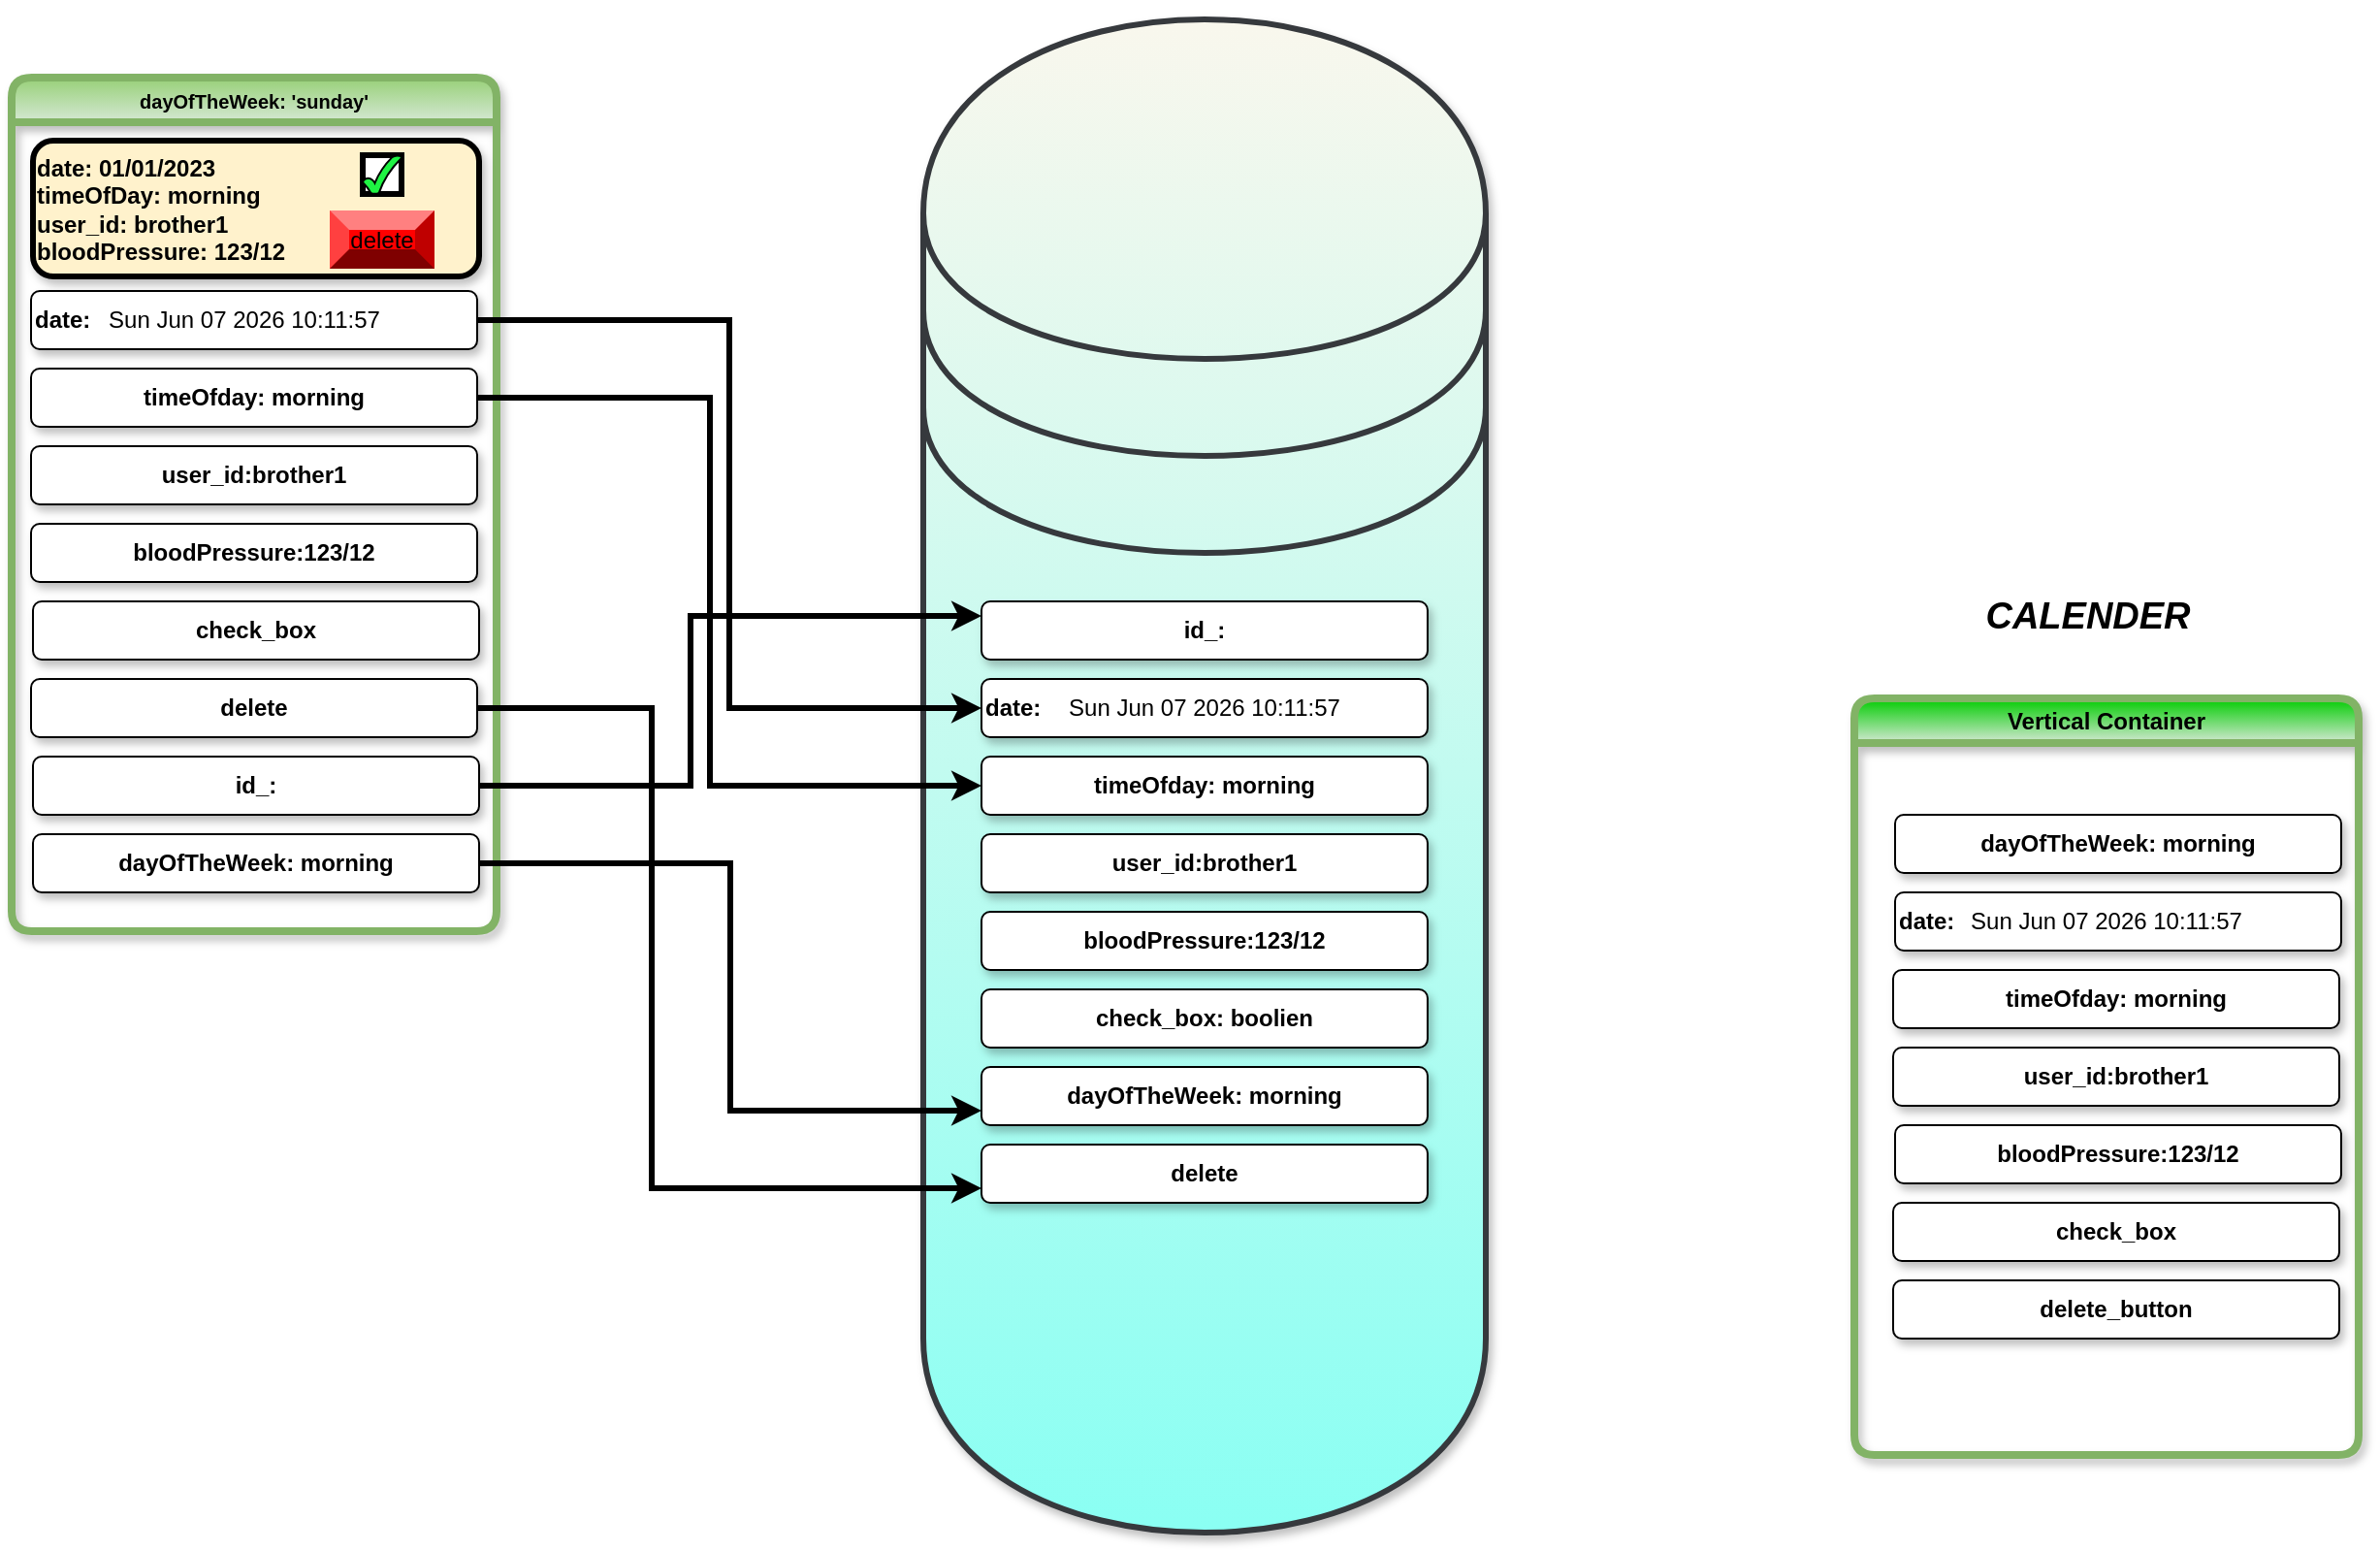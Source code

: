 <mxfile version="21.0.6" type="github">
  <diagram name="Page-1" id="TWToeqbnHmtvmzS3LOs3">
    <mxGraphModel dx="3674" dy="1120" grid="1" gridSize="10" guides="1" tooltips="1" connect="1" arrows="1" fold="1" page="1" pageScale="1" pageWidth="1600" pageHeight="900" math="0" shadow="0">
      <root>
        <mxCell id="0" />
        <mxCell id="1" parent="0" />
        <mxCell id="vwJP4W1zADHUCNo8CIFC-2" value="&lt;font size=&quot;1&quot;&gt;dayOfTheWeek: &#39;sunday&#39;&lt;/font&gt;" style="swimlane;whiteSpace=wrap;html=1;fillColor=#D5E8D4;strokeColor=#82b366;gradientColor=#97d077;fontStyle=1;fontFamily=Helvetica;movable=1;resizable=1;rotatable=1;deletable=1;editable=1;locked=0;connectable=1;swimlaneBody=1;swimlaneFillColor=none;strokeWidth=4;gradientDirection=north;rounded=1;shadow=1;glass=0;" parent="1" vertex="1">
          <mxGeometry x="-1380" y="70" width="250" height="440" as="geometry" />
        </mxCell>
        <mxCell id="vwJP4W1zADHUCNo8CIFC-6" value="" style="whiteSpace=wrap;html=1;aspect=fixed;" parent="vwJP4W1zADHUCNo8CIFC-2" vertex="1">
          <mxGeometry x="200" y="60" width="15" height="15" as="geometry" />
        </mxCell>
        <mxCell id="vwJP4W1zADHUCNo8CIFC-43" value="&lt;b&gt;date:&amp;nbsp;&lt;/b&gt;" style="rounded=1;whiteSpace=wrap;html=1;align=left;shadow=1;" parent="vwJP4W1zADHUCNo8CIFC-2" vertex="1">
          <mxGeometry x="10" y="110" width="230" height="30" as="geometry" />
        </mxCell>
        <mxCell id="vwJP4W1zADHUCNo8CIFC-46" value="bloodPressure:123/12" style="rounded=1;whiteSpace=wrap;html=1;fontStyle=1;shadow=1;" parent="vwJP4W1zADHUCNo8CIFC-2" vertex="1">
          <mxGeometry x="10" y="230" width="230" height="30" as="geometry" />
        </mxCell>
        <mxCell id="vwJP4W1zADHUCNo8CIFC-45" value="&lt;b&gt;user_id:brother1&lt;/b&gt;" style="rounded=1;whiteSpace=wrap;html=1;shadow=1;" parent="vwJP4W1zADHUCNo8CIFC-2" vertex="1">
          <mxGeometry x="10" y="190" width="230" height="30" as="geometry" />
        </mxCell>
        <mxCell id="vwJP4W1zADHUCNo8CIFC-44" value="timeOfday: morning" style="rounded=1;whiteSpace=wrap;html=1;fontStyle=1;shadow=1;" parent="vwJP4W1zADHUCNo8CIFC-2" vertex="1">
          <mxGeometry x="10" y="150" width="230" height="30" as="geometry" />
        </mxCell>
        <mxCell id="vwJP4W1zADHUCNo8CIFC-48" value="&lt;b&gt;check_box&lt;/b&gt;" style="rounded=1;whiteSpace=wrap;html=1;shadow=1;" parent="vwJP4W1zADHUCNo8CIFC-2" vertex="1">
          <mxGeometry x="11" y="270" width="230" height="30" as="geometry" />
        </mxCell>
        <mxCell id="vwJP4W1zADHUCNo8CIFC-47" value="&lt;b&gt;delete&lt;/b&gt;" style="rounded=1;whiteSpace=wrap;html=1;shadow=1;" parent="vwJP4W1zADHUCNo8CIFC-2" vertex="1">
          <mxGeometry x="10" y="310" width="230" height="30" as="geometry" />
        </mxCell>
        <UserObject label="%date{ddd mmm dd yyyy HH:MM:ss}%" placeholders="1" id="vwJP4W1zADHUCNo8CIFC-49">
          <mxCell style="text;html=1;strokeColor=none;fillColor=none;align=center;verticalAlign=middle;whiteSpace=wrap;overflow=hidden;" parent="vwJP4W1zADHUCNo8CIFC-2" vertex="1">
            <mxGeometry x="40" y="115" width="160" height="20" as="geometry" />
          </mxCell>
        </UserObject>
        <mxCell id="vwJP4W1zADHUCNo8CIFC-7" value="&lt;b&gt;date: 01/01/2023&lt;br&gt;timeOfDay: morning&lt;br&gt;user_id: brother1&lt;br&gt;bloodPressure: 123/12&lt;br&gt;&lt;/b&gt;" style="rounded=1;whiteSpace=wrap;html=1;align=left;movable=1;resizable=1;rotatable=1;deletable=1;editable=1;locked=0;connectable=1;container=1;strokeWidth=3;shadow=1;fillColor=#FFF2CC;" parent="vwJP4W1zADHUCNo8CIFC-2" vertex="1">
          <mxGeometry x="11" y="32.5" width="230" height="70" as="geometry" />
        </mxCell>
        <mxCell id="vwJP4W1zADHUCNo8CIFC-36" value="delete" style="labelPosition=center;verticalLabelPosition=middle;align=center;html=1;shape=mxgraph.basic.shaded_button;dx=10;fillColor=#FF0000;strokeColor=none;whiteSpace=wrap;" parent="vwJP4W1zADHUCNo8CIFC-7" vertex="1">
          <mxGeometry x="153" y="36" width="54" height="30" as="geometry" />
        </mxCell>
        <mxCell id="vwJP4W1zADHUCNo8CIFC-16" value="" style="whiteSpace=wrap;html=1;aspect=fixed;strokeWidth=3;" parent="vwJP4W1zADHUCNo8CIFC-7" vertex="1">
          <mxGeometry x="170" y="7.5" width="20" height="20" as="geometry" />
        </mxCell>
        <mxCell id="vwJP4W1zADHUCNo8CIFC-19" value="" style="verticalLabelPosition=bottom;verticalAlign=top;html=1;shape=mxgraph.basic.tick;fillColor=#1ff443;" parent="vwJP4W1zADHUCNo8CIFC-7" vertex="1">
          <mxGeometry x="170" y="7.5" width="20" height="20" as="geometry" />
        </mxCell>
        <mxCell id="vwJP4W1zADHUCNo8CIFC-17" style="edgeStyle=orthogonalEdgeStyle;rounded=0;orthogonalLoop=1;jettySize=auto;html=1;exitX=0.5;exitY=1;exitDx=0;exitDy=0;" parent="vwJP4W1zADHUCNo8CIFC-2" source="vwJP4W1zADHUCNo8CIFC-7" target="vwJP4W1zADHUCNo8CIFC-7" edge="1">
          <mxGeometry relative="1" as="geometry" />
        </mxCell>
        <mxCell id="ULSatKOnPQzvYYHol4TG-25" value="&lt;b&gt;id_:&lt;/b&gt;" style="rounded=1;whiteSpace=wrap;html=1;shadow=1;movable=1;resizable=1;rotatable=1;deletable=1;editable=1;locked=0;connectable=1;" vertex="1" parent="vwJP4W1zADHUCNo8CIFC-2">
          <mxGeometry x="11" y="350" width="230" height="30" as="geometry" />
        </mxCell>
        <mxCell id="ULSatKOnPQzvYYHol4TG-29" value="&lt;b&gt;dayOfTheWeek: morning&lt;/b&gt;" style="rounded=1;whiteSpace=wrap;html=1;shadow=1;movable=1;resizable=1;rotatable=1;deletable=1;editable=1;locked=0;connectable=1;" vertex="1" parent="vwJP4W1zADHUCNo8CIFC-2">
          <mxGeometry x="11" y="390" width="230" height="30" as="geometry" />
        </mxCell>
        <mxCell id="vwJP4W1zADHUCNo8CIFC-51" value="" style="shape=datastore;whiteSpace=wrap;html=1;strokeWidth=3;shadow=1;fillColor=#f9f7ed;strokeColor=#36393d;gradientColor=#8AFFF3;movable=0;resizable=0;rotatable=0;deletable=0;editable=0;locked=1;connectable=0;" parent="1" vertex="1">
          <mxGeometry x="-910" y="40" width="290" height="780" as="geometry" />
        </mxCell>
        <mxCell id="vwJP4W1zADHUCNo8CIFC-52" value="&lt;b&gt;date:&amp;nbsp;&lt;/b&gt;" style="rounded=1;whiteSpace=wrap;html=1;align=left;shadow=1;movable=1;resizable=1;rotatable=1;deletable=1;editable=1;locked=0;connectable=1;" parent="1" vertex="1">
          <mxGeometry x="-880" y="380" width="230" height="30" as="geometry" />
        </mxCell>
        <mxCell id="vwJP4W1zADHUCNo8CIFC-53" value="timeOfday: morning" style="rounded=1;whiteSpace=wrap;html=1;fontStyle=1;shadow=1;movable=1;resizable=1;rotatable=1;deletable=1;editable=1;locked=0;connectable=1;" parent="1" vertex="1">
          <mxGeometry x="-880" y="420" width="230" height="30" as="geometry" />
        </mxCell>
        <mxCell id="vwJP4W1zADHUCNo8CIFC-54" value="&lt;b&gt;user_id:brother1&lt;/b&gt;" style="rounded=1;whiteSpace=wrap;html=1;shadow=1;movable=1;resizable=1;rotatable=1;deletable=1;editable=1;locked=0;connectable=1;" parent="1" vertex="1">
          <mxGeometry x="-880" y="460" width="230" height="30" as="geometry" />
        </mxCell>
        <mxCell id="vwJP4W1zADHUCNo8CIFC-55" value="bloodPressure:123/12" style="rounded=1;whiteSpace=wrap;html=1;fontStyle=1;shadow=1;movable=1;resizable=1;rotatable=1;deletable=1;editable=1;locked=0;connectable=1;" parent="1" vertex="1">
          <mxGeometry x="-880" y="500" width="230" height="30" as="geometry" />
        </mxCell>
        <mxCell id="vwJP4W1zADHUCNo8CIFC-56" value="&lt;b&gt;check_box: boolien&lt;/b&gt;" style="rounded=1;whiteSpace=wrap;html=1;shadow=1;movable=1;resizable=1;rotatable=1;deletable=1;editable=1;locked=0;connectable=1;" parent="1" vertex="1">
          <mxGeometry x="-880" y="540" width="230" height="30" as="geometry" />
        </mxCell>
        <mxCell id="vwJP4W1zADHUCNo8CIFC-57" value="&lt;b&gt;delete&lt;/b&gt;" style="rounded=1;whiteSpace=wrap;html=1;shadow=1;movable=1;resizable=1;rotatable=1;deletable=1;editable=1;locked=0;connectable=1;" parent="1" vertex="1">
          <mxGeometry x="-880" y="620" width="230" height="30" as="geometry" />
        </mxCell>
        <UserObject label="%date{ddd mmm dd yyyy HH:MM:ss}%" placeholders="1" id="vwJP4W1zADHUCNo8CIFC-58">
          <mxCell style="text;html=1;strokeColor=none;fillColor=none;align=center;verticalAlign=middle;whiteSpace=wrap;overflow=hidden;movable=1;resizable=1;rotatable=1;deletable=1;editable=1;locked=0;connectable=1;" parent="1" vertex="1">
            <mxGeometry x="-845" y="385" width="160" height="20" as="geometry" />
          </mxCell>
        </UserObject>
        <mxCell id="vwJP4W1zADHUCNo8CIFC-60" value="&lt;b style=&quot;border-color: var(--border-color);&quot;&gt;dayOfTheWeek: morning&lt;/b&gt;" style="rounded=1;whiteSpace=wrap;html=1;shadow=1;movable=1;resizable=1;rotatable=1;deletable=1;editable=1;locked=0;connectable=1;" parent="1" vertex="1">
          <mxGeometry x="-880" y="580" width="230" height="30" as="geometry" />
        </mxCell>
        <mxCell id="ULSatKOnPQzvYYHol4TG-1" value="Vertical Container" style="swimlane;whiteSpace=wrap;html=1;rounded=1;shadow=1;strokeWidth=4;fillColor=#d5e8d4;strokeColor=#82b366;gradientColor=#00CC00;gradientDirection=north;" vertex="1" parent="1">
          <mxGeometry x="-430" y="390" width="260" height="390" as="geometry" />
        </mxCell>
        <mxCell id="ULSatKOnPQzvYYHol4TG-3" value="&lt;b style=&quot;border-color: var(--border-color);&quot;&gt;dayOfTheWeek: morning&lt;/b&gt;" style="rounded=1;whiteSpace=wrap;html=1;shadow=1;" vertex="1" parent="ULSatKOnPQzvYYHol4TG-1">
          <mxGeometry x="21" y="60" width="230" height="30" as="geometry" />
        </mxCell>
        <mxCell id="ULSatKOnPQzvYYHol4TG-4" value="&lt;b&gt;date:&amp;nbsp;&lt;/b&gt;" style="rounded=1;whiteSpace=wrap;html=1;align=left;shadow=1;" vertex="1" parent="ULSatKOnPQzvYYHol4TG-1">
          <mxGeometry x="21" y="100" width="230" height="30" as="geometry" />
        </mxCell>
        <mxCell id="ULSatKOnPQzvYYHol4TG-5" value="timeOfday: morning" style="rounded=1;whiteSpace=wrap;html=1;fontStyle=1;shadow=1;" vertex="1" parent="ULSatKOnPQzvYYHol4TG-1">
          <mxGeometry x="20" y="140" width="230" height="30" as="geometry" />
        </mxCell>
        <mxCell id="ULSatKOnPQzvYYHol4TG-6" value="&lt;b&gt;user_id:brother1&lt;/b&gt;" style="rounded=1;whiteSpace=wrap;html=1;shadow=1;" vertex="1" parent="ULSatKOnPQzvYYHol4TG-1">
          <mxGeometry x="20" y="180" width="230" height="30" as="geometry" />
        </mxCell>
        <mxCell id="ULSatKOnPQzvYYHol4TG-7" value="bloodPressure:123/12" style="rounded=1;whiteSpace=wrap;html=1;fontStyle=1;shadow=1;" vertex="1" parent="ULSatKOnPQzvYYHol4TG-1">
          <mxGeometry x="21" y="220" width="230" height="30" as="geometry" />
        </mxCell>
        <mxCell id="ULSatKOnPQzvYYHol4TG-8" value="&lt;b&gt;check_box&lt;/b&gt;" style="rounded=1;whiteSpace=wrap;html=1;shadow=1;" vertex="1" parent="ULSatKOnPQzvYYHol4TG-1">
          <mxGeometry x="20" y="260" width="230" height="30" as="geometry" />
        </mxCell>
        <mxCell id="ULSatKOnPQzvYYHol4TG-9" value="&lt;b&gt;delete_button&lt;/b&gt;" style="rounded=1;whiteSpace=wrap;html=1;shadow=1;" vertex="1" parent="ULSatKOnPQzvYYHol4TG-1">
          <mxGeometry x="20" y="300" width="230" height="30" as="geometry" />
        </mxCell>
        <UserObject label="%date{ddd mmm dd yyyy HH:MM:ss}%" placeholders="1" id="ULSatKOnPQzvYYHol4TG-10">
          <mxCell style="text;html=1;strokeColor=none;fillColor=none;align=center;verticalAlign=middle;whiteSpace=wrap;overflow=hidden;" vertex="1" parent="ULSatKOnPQzvYYHol4TG-1">
            <mxGeometry x="50" y="105" width="160" height="20" as="geometry" />
          </mxCell>
        </UserObject>
        <mxCell id="ULSatKOnPQzvYYHol4TG-16" value="&lt;font size=&quot;1&quot;&gt;&lt;b&gt;&lt;i style=&quot;font-size: 19px;&quot;&gt;CALENDER&lt;/i&gt;&lt;/b&gt;&lt;/font&gt;" style="shape=image;html=1;verticalAlign=top;verticalLabelPosition=bottom;labelBackgroundColor=#ffffff;imageAspect=0;aspect=fixed;image=https://cdn1.iconfinder.com/data/icons/android-png/128/Android-Calender.png" vertex="1" parent="1">
          <mxGeometry x="-460" y="30" width="300" height="300" as="geometry" />
        </mxCell>
        <mxCell id="ULSatKOnPQzvYYHol4TG-17" value="&lt;b&gt;id_:&lt;/b&gt;" style="rounded=1;whiteSpace=wrap;html=1;shadow=1;movable=1;resizable=1;rotatable=1;deletable=1;editable=1;locked=0;connectable=1;" vertex="1" parent="1">
          <mxGeometry x="-880" y="340" width="230" height="30" as="geometry" />
        </mxCell>
        <mxCell id="ULSatKOnPQzvYYHol4TG-20" style="edgeStyle=orthogonalEdgeStyle;rounded=0;orthogonalLoop=1;jettySize=auto;html=1;entryX=0;entryY=0.5;entryDx=0;entryDy=0;strokeWidth=3;" edge="1" parent="1" source="vwJP4W1zADHUCNo8CIFC-43" target="vwJP4W1zADHUCNo8CIFC-52">
          <mxGeometry relative="1" as="geometry" />
        </mxCell>
        <mxCell id="ULSatKOnPQzvYYHol4TG-23" style="edgeStyle=orthogonalEdgeStyle;rounded=0;orthogonalLoop=1;jettySize=auto;html=1;entryX=0;entryY=0.5;entryDx=0;entryDy=0;strokeWidth=3;" edge="1" parent="1" source="vwJP4W1zADHUCNo8CIFC-44" target="vwJP4W1zADHUCNo8CIFC-53">
          <mxGeometry relative="1" as="geometry">
            <Array as="points">
              <mxPoint x="-1020" y="235" />
              <mxPoint x="-1020" y="435" />
            </Array>
          </mxGeometry>
        </mxCell>
        <mxCell id="ULSatKOnPQzvYYHol4TG-26" style="edgeStyle=orthogonalEdgeStyle;rounded=0;orthogonalLoop=1;jettySize=auto;html=1;entryX=0;entryY=0.25;entryDx=0;entryDy=0;strokeWidth=3;" edge="1" parent="1" source="ULSatKOnPQzvYYHol4TG-25" target="ULSatKOnPQzvYYHol4TG-17">
          <mxGeometry relative="1" as="geometry">
            <Array as="points">
              <mxPoint x="-1030" y="435" />
              <mxPoint x="-1030" y="348" />
            </Array>
          </mxGeometry>
        </mxCell>
        <mxCell id="ULSatKOnPQzvYYHol4TG-28" style="edgeStyle=orthogonalEdgeStyle;rounded=0;orthogonalLoop=1;jettySize=auto;html=1;exitX=1;exitY=0.5;exitDx=0;exitDy=0;entryX=0;entryY=0.75;entryDx=0;entryDy=0;strokeWidth=3;" edge="1" parent="1" source="vwJP4W1zADHUCNo8CIFC-47" target="vwJP4W1zADHUCNo8CIFC-57">
          <mxGeometry relative="1" as="geometry">
            <Array as="points">
              <mxPoint x="-1050" y="395" />
              <mxPoint x="-1050" y="643" />
            </Array>
          </mxGeometry>
        </mxCell>
        <mxCell id="ULSatKOnPQzvYYHol4TG-30" style="edgeStyle=orthogonalEdgeStyle;rounded=0;orthogonalLoop=1;jettySize=auto;html=1;exitX=1;exitY=0.5;exitDx=0;exitDy=0;entryX=0;entryY=0.75;entryDx=0;entryDy=0;strokeWidth=3;" edge="1" parent="1" source="ULSatKOnPQzvYYHol4TG-29" target="vwJP4W1zADHUCNo8CIFC-60">
          <mxGeometry relative="1" as="geometry" />
        </mxCell>
      </root>
    </mxGraphModel>
  </diagram>
</mxfile>

